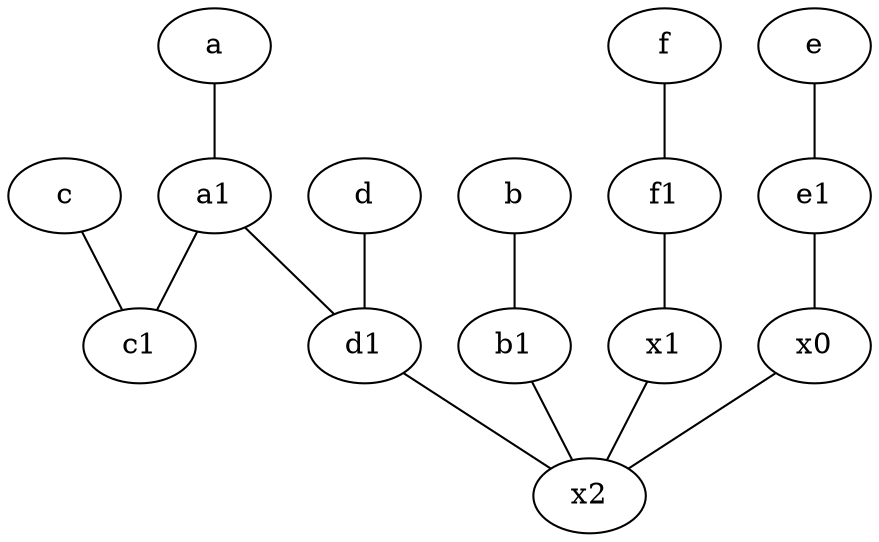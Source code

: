 graph {
	node [labelfontsize=50]
	e1 [labelfontsize=50 pos="7,7!"]
	d1 [labelfontsize=50 pos="3,5!"]
	x0 [labelfontsize=50]
	c1 [labelfontsize=50 pos="4.5,3!"]
	a1 [labelfontsize=50 pos="8,3!"]
	x2 [labelfontsize=50]
	b1 [labelfontsize=50 pos="9,4!"]
	x1 [labelfontsize=50]
	f1 [labelfontsize=50 pos="3,8!"]
	d [labelfontsize=50 pos="2,5!"]
	b1 -- x2
	b -- b1
	d -- d1
	c -- c1
	e1 -- x0
	e -- e1
	f1 -- x1
	x0 -- x2
	a1 -- c1
	f -- f1
	a -- a1
	x1 -- x2
	d1 -- x2
	a1 -- d1
}

